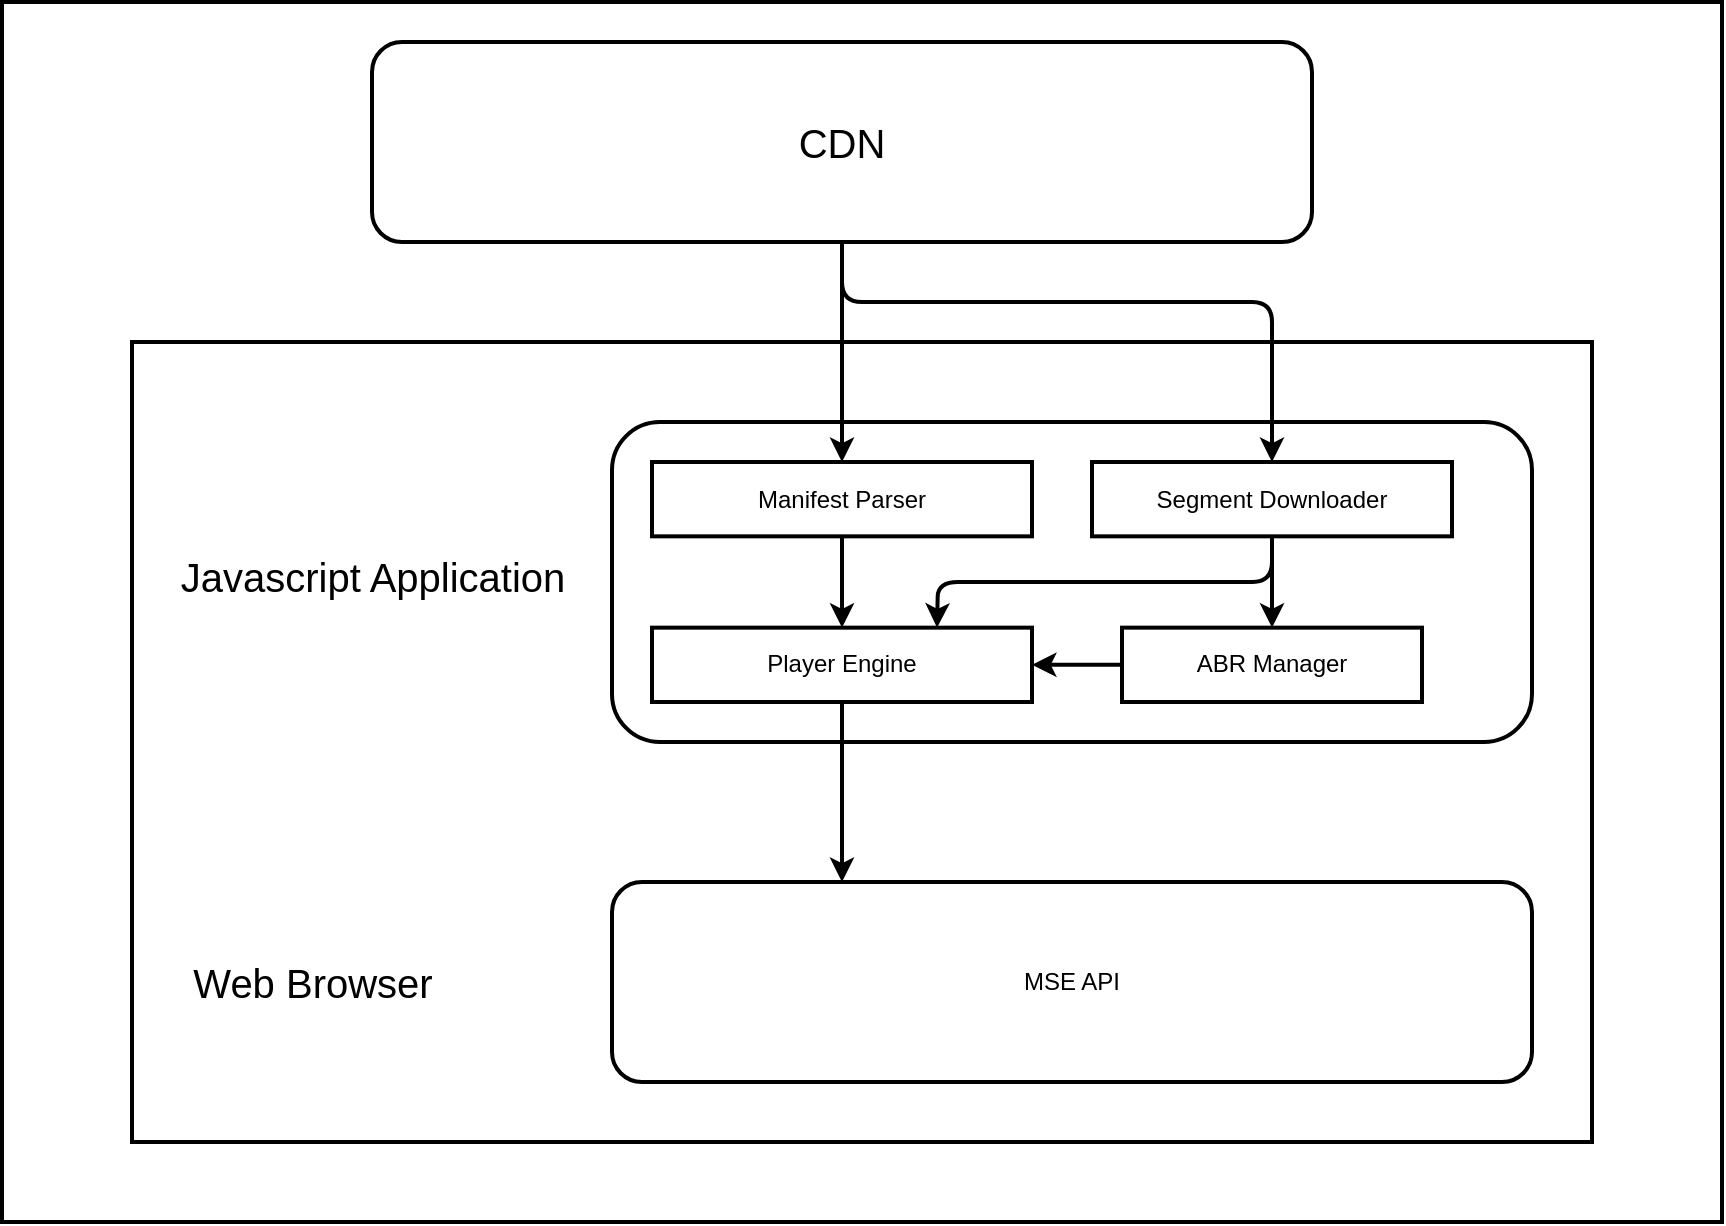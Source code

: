 <mxfile>
    <diagram name="Page-1" id="lgaQu7N9V-FZR1sktgM9">
        <mxGraphModel dx="1192" dy="607" grid="1" gridSize="10" guides="1" tooltips="1" connect="1" arrows="1" fold="1" page="1" pageScale="1" pageWidth="827" pageHeight="1169" math="0" shadow="0">
            <root>
                <mxCell id="0"/>
                <mxCell id="1" parent="0"/>
                <mxCell id="74" value="" style="rounded=0;whiteSpace=wrap;html=1;labelPosition=center;verticalLabelPosition=top;align=center;verticalAlign=bottom;strokeWidth=2;" vertex="1" parent="1">
                    <mxGeometry x="155" y="210" width="860" height="610" as="geometry"/>
                </mxCell>
                <mxCell id="61" value="" style="rounded=0;whiteSpace=wrap;html=1;labelPosition=center;verticalLabelPosition=top;align=center;verticalAlign=bottom;strokeWidth=2;" parent="1" vertex="1">
                    <mxGeometry x="220" y="380" width="730" height="400" as="geometry"/>
                </mxCell>
                <mxCell id="5" value="" style="rounded=1;whiteSpace=wrap;html=1;labelPosition=center;verticalLabelPosition=top;align=center;verticalAlign=bottom;strokeWidth=2;" parent="1" vertex="1">
                    <mxGeometry x="460" y="420" width="460" height="160" as="geometry"/>
                </mxCell>
                <mxCell id="51" value="MSE API" style="rounded=1;whiteSpace=wrap;html=1;labelPosition=center;verticalLabelPosition=middle;align=center;verticalAlign=middle;strokeWidth=2;" parent="1" vertex="1">
                    <mxGeometry x="460" y="650" width="460" height="100" as="geometry"/>
                </mxCell>
                <mxCell id="52" value="Web Browser" style="text;html=1;align=center;verticalAlign=middle;resizable=0;points=[];autosize=1;strokeColor=none;fillColor=none;fontSize=20;" parent="1" vertex="1">
                    <mxGeometry x="240" y="680" width="140" height="40" as="geometry"/>
                </mxCell>
                <mxCell id="53" value="Javascript Application" style="text;html=1;align=center;verticalAlign=middle;resizable=0;points=[];autosize=1;strokeColor=none;fillColor=none;fontSize=20;" parent="1" vertex="1">
                    <mxGeometry x="230" y="477.17" width="220" height="40" as="geometry"/>
                </mxCell>
                <mxCell id="60" style="edgeStyle=none;html=1;fontSize=20;strokeWidth=2;entryX=0.25;entryY=0;entryDx=0;entryDy=0;exitX=0.5;exitY=1;exitDx=0;exitDy=0;" parent="1" source="54" target="51" edge="1">
                    <mxGeometry relative="1" as="geometry">
                        <mxPoint x="575" y="600" as="sourcePoint"/>
                        <mxPoint x="575" y="610" as="targetPoint"/>
                    </mxGeometry>
                </mxCell>
                <mxCell id="54" value="Player Engine" style="rounded=0;whiteSpace=wrap;html=1;labelPosition=center;verticalLabelPosition=middle;align=center;verticalAlign=middle;strokeWidth=2;" parent="1" vertex="1">
                    <mxGeometry x="480" y="522.83" width="190" height="37.17" as="geometry"/>
                </mxCell>
                <mxCell id="68" style="edgeStyle=none;html=1;entryX=1;entryY=0.5;entryDx=0;entryDy=0;fontSize=20;strokeWidth=2;" edge="1" parent="1" source="57" target="54">
                    <mxGeometry relative="1" as="geometry"/>
                </mxCell>
                <mxCell id="57" value="ABR Manager" style="rounded=0;whiteSpace=wrap;html=1;labelPosition=center;verticalLabelPosition=middle;align=center;verticalAlign=middle;strokeWidth=2;" parent="1" vertex="1">
                    <mxGeometry x="715" y="522.83" width="150" height="37.17" as="geometry"/>
                </mxCell>
                <mxCell id="66" style="edgeStyle=none;html=1;entryX=0.5;entryY=0;entryDx=0;entryDy=0;strokeWidth=2;" edge="1" parent="1" source="64" target="57">
                    <mxGeometry relative="1" as="geometry"/>
                </mxCell>
                <mxCell id="72" style="edgeStyle=none;html=1;exitX=0.5;exitY=1;exitDx=0;exitDy=0;entryX=0.75;entryY=0;entryDx=0;entryDy=0;strokeWidth=2;fontSize=20;" edge="1" parent="1" source="64" target="54">
                    <mxGeometry relative="1" as="geometry">
                        <Array as="points">
                            <mxPoint x="790" y="500"/>
                            <mxPoint x="623" y="500"/>
                        </Array>
                    </mxGeometry>
                </mxCell>
                <mxCell id="64" value="Segment Downloader" style="rounded=0;whiteSpace=wrap;html=1;labelPosition=center;verticalLabelPosition=middle;align=center;verticalAlign=middle;strokeWidth=2;" vertex="1" parent="1">
                    <mxGeometry x="700" y="440" width="180" height="37.17" as="geometry"/>
                </mxCell>
                <mxCell id="70" style="edgeStyle=none;html=1;fontSize=20;strokeWidth=2;" edge="1" parent="1" source="67" target="69">
                    <mxGeometry relative="1" as="geometry"/>
                </mxCell>
                <mxCell id="71" style="edgeStyle=none;html=1;entryX=0.5;entryY=0;entryDx=0;entryDy=0;fontSize=20;strokeWidth=2;" edge="1" parent="1" source="67" target="64">
                    <mxGeometry relative="1" as="geometry">
                        <Array as="points">
                            <mxPoint x="575" y="360"/>
                            <mxPoint x="790" y="360"/>
                        </Array>
                    </mxGeometry>
                </mxCell>
                <mxCell id="67" value="CDN" style="rounded=1;whiteSpace=wrap;html=1;labelPosition=center;verticalLabelPosition=middle;align=center;verticalAlign=middle;strokeWidth=2;fontSize=20;" vertex="1" parent="1">
                    <mxGeometry x="340" y="230" width="470" height="100" as="geometry"/>
                </mxCell>
                <mxCell id="73" style="edgeStyle=none;html=1;exitX=0.5;exitY=1;exitDx=0;exitDy=0;entryX=0.5;entryY=0;entryDx=0;entryDy=0;strokeWidth=2;fontSize=20;" edge="1" parent="1" source="69" target="54">
                    <mxGeometry relative="1" as="geometry"/>
                </mxCell>
                <mxCell id="69" value="Manifest Parser" style="rounded=0;whiteSpace=wrap;html=1;labelPosition=center;verticalLabelPosition=middle;align=center;verticalAlign=middle;strokeWidth=2;" vertex="1" parent="1">
                    <mxGeometry x="480" y="440" width="190" height="37.17" as="geometry"/>
                </mxCell>
            </root>
        </mxGraphModel>
    </diagram>
</mxfile>